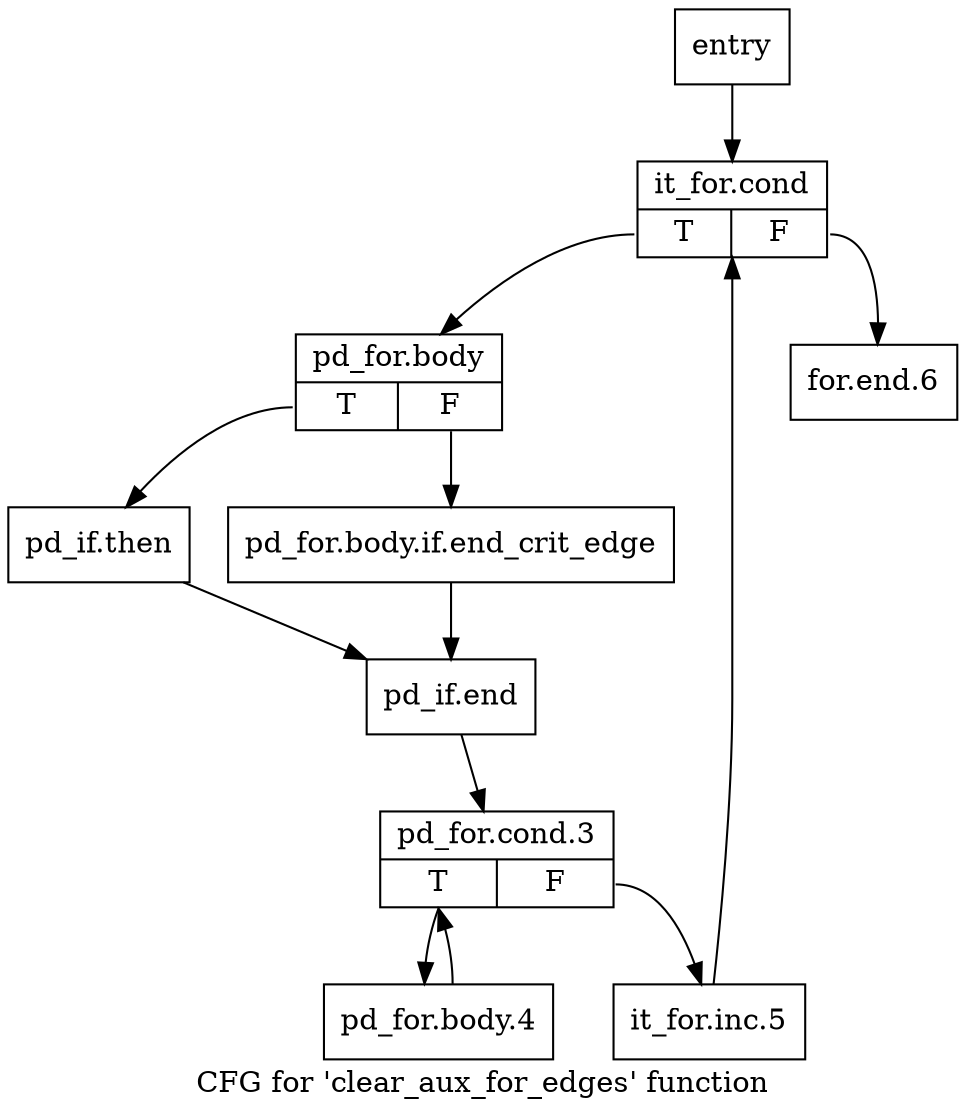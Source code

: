 digraph "CFG for 'clear_aux_for_edges' function" {
	label="CFG for 'clear_aux_for_edges' function";

	Node0x2f99ff0 [shape=record,label="{entry}"];
	Node0x2f99ff0 -> Node0x2f9e650;
	Node0x2f9e650 [shape=record,label="{it_for.cond|{<s0>T|<s1>F}}"];
	Node0x2f9e650:s0 -> Node0x2f9e6a0;
	Node0x2f9e650:s1 -> Node0x2f9e8d0;
	Node0x2f9e6a0 [shape=record,label="{pd_for.body|{<s0>T|<s1>F}}"];
	Node0x2f9e6a0:s0 -> Node0x2f9e740;
	Node0x2f9e6a0:s1 -> Node0x2f9e6f0;
	Node0x2f9e6f0 [shape=record,label="{pd_for.body.if.end_crit_edge}"];
	Node0x2f9e6f0 -> Node0x2f9e790;
	Node0x2f9e740 [shape=record,label="{pd_if.then}"];
	Node0x2f9e740 -> Node0x2f9e790;
	Node0x2f9e790 [shape=record,label="{pd_if.end}"];
	Node0x2f9e790 -> Node0x2f9e7e0;
	Node0x2f9e7e0 [shape=record,label="{pd_for.cond.3|{<s0>T|<s1>F}}"];
	Node0x2f9e7e0:s0 -> Node0x2f9e830;
	Node0x2f9e7e0:s1 -> Node0x2f9e880;
	Node0x2f9e830 [shape=record,label="{pd_for.body.4}"];
	Node0x2f9e830 -> Node0x2f9e7e0;
	Node0x2f9e880 [shape=record,label="{it_for.inc.5}"];
	Node0x2f9e880 -> Node0x2f9e650;
	Node0x2f9e8d0 [shape=record,label="{for.end.6}"];
}

